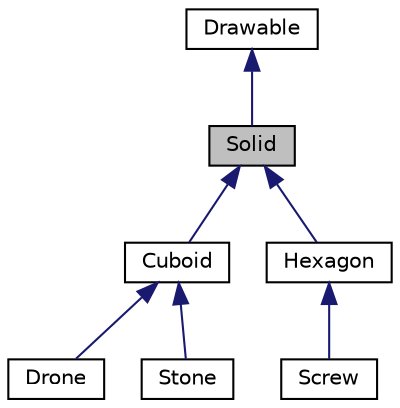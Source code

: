 digraph "Solid"
{
 // LATEX_PDF_SIZE
  edge [fontname="Helvetica",fontsize="10",labelfontname="Helvetica",labelfontsize="10"];
  node [fontname="Helvetica",fontsize="10",shape=record];
  Node1 [label="Solid",height=0.2,width=0.4,color="black", fillcolor="grey75", style="filled", fontcolor="black",tooltip=" "];
  Node2 -> Node1 [dir="back",color="midnightblue",fontsize="10",style="solid",fontname="Helvetica"];
  Node2 [label="Drawable",height=0.2,width=0.4,color="black", fillcolor="white", style="filled",URL="$classDrawable.html",tooltip=" "];
  Node1 -> Node3 [dir="back",color="midnightblue",fontsize="10",style="solid",fontname="Helvetica"];
  Node3 [label="Cuboid",height=0.2,width=0.4,color="black", fillcolor="white", style="filled",URL="$classCuboid.html",tooltip=" "];
  Node3 -> Node4 [dir="back",color="midnightblue",fontsize="10",style="solid",fontname="Helvetica"];
  Node4 [label="Drone",height=0.2,width=0.4,color="black", fillcolor="white", style="filled",URL="$classDrone.html",tooltip=" "];
  Node3 -> Node5 [dir="back",color="midnightblue",fontsize="10",style="solid",fontname="Helvetica"];
  Node5 [label="Stone",height=0.2,width=0.4,color="black", fillcolor="white", style="filled",URL="$classStone.html",tooltip=" "];
  Node1 -> Node6 [dir="back",color="midnightblue",fontsize="10",style="solid",fontname="Helvetica"];
  Node6 [label="Hexagon",height=0.2,width=0.4,color="black", fillcolor="white", style="filled",URL="$classHexagon.html",tooltip=" "];
  Node6 -> Node7 [dir="back",color="midnightblue",fontsize="10",style="solid",fontname="Helvetica"];
  Node7 [label="Screw",height=0.2,width=0.4,color="black", fillcolor="white", style="filled",URL="$classScrew.html",tooltip=" "];
}
